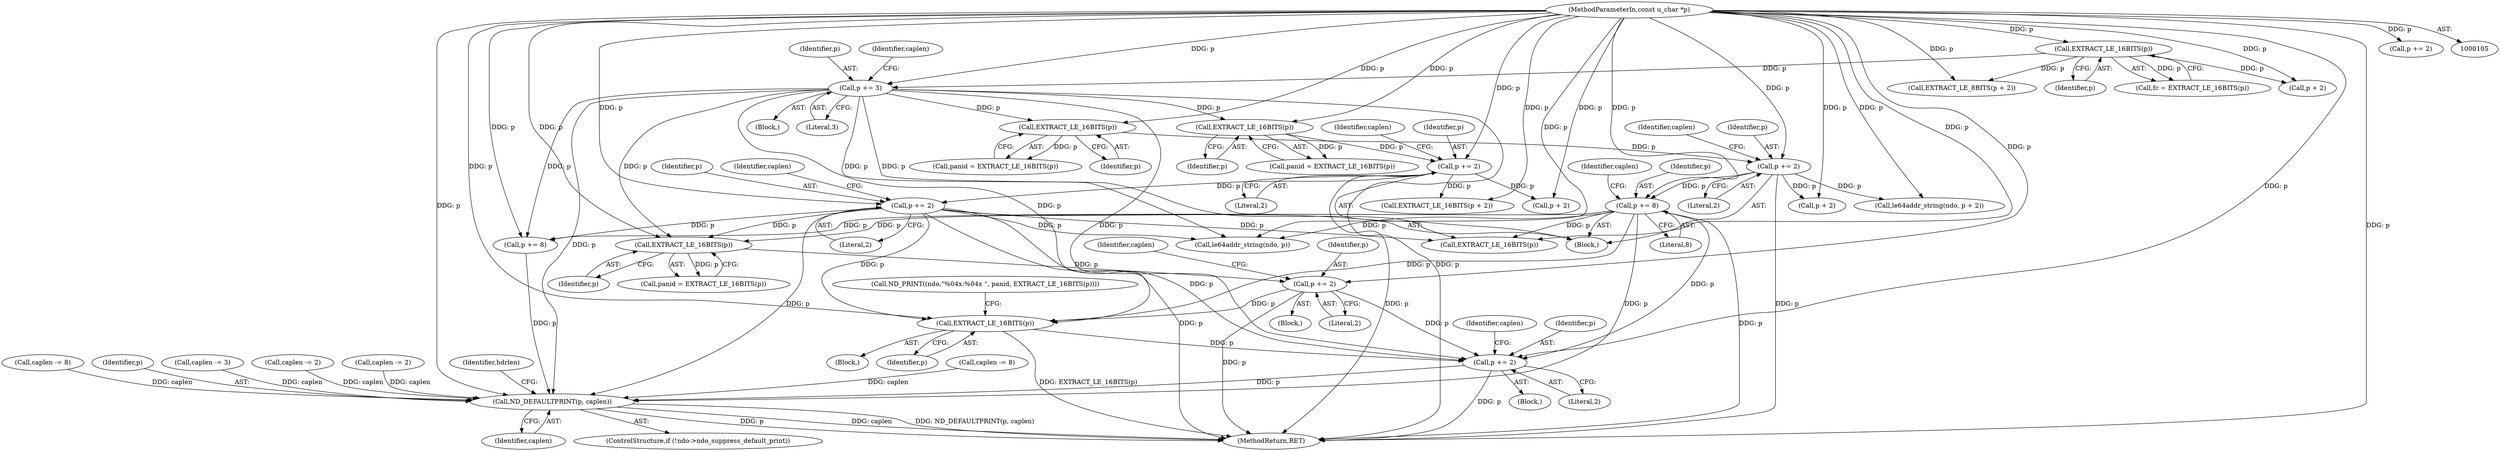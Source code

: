 digraph "0_tcpdump_a7e5f58f402e6919ec444a57946bade7dfd6b184@pointer" {
"1000417" [label="(Call,EXTRACT_LE_16BITS(p))"];
"1000259" [label="(Call,p += 2)"];
"1000224" [label="(Call,p += 2)"];
"1000222" [label="(Call,EXTRACT_LE_16BITS(p))"];
"1000147" [label="(Call,p += 3)"];
"1000108" [label="(MethodParameterIn,const u_char *p)"];
"1000139" [label="(Call,EXTRACT_LE_16BITS(p))"];
"1000386" [label="(Call,p += 2)"];
"1000384" [label="(Call,EXTRACT_LE_16BITS(p))"];
"1000321" [label="(Call,p += 8)"];
"1000285" [label="(Call,p += 2)"];
"1000283" [label="(Call,EXTRACT_LE_16BITS(p))"];
"1000419" [label="(Call,p += 2)"];
"1000500" [label="(Call,ND_DEFAULTPRINT(p, caplen))"];
"1000423" [label="(Identifier,caplen)"];
"1000324" [label="(Call,caplen -= 8)"];
"1000224" [label="(Call,p += 2)"];
"1000382" [label="(Call,panid = EXTRACT_LE_16BITS(p))"];
"1000263" [label="(Identifier,caplen)"];
"1000501" [label="(Identifier,p)"];
"1000150" [label="(Call,caplen -= 3)"];
"1000370" [label="(Block,)"];
"1000261" [label="(Literal,2)"];
"1000422" [label="(Call,caplen -= 2)"];
"1000225" [label="(Identifier,p)"];
"1000384" [label="(Call,EXTRACT_LE_16BITS(p))"];
"1000386" [label="(Call,p += 2)"];
"1000175" [label="(Block,)"];
"1000482" [label="(Call,le64addr_string(ndo, p))"];
"1000415" [label="(Block,)"];
"1000108" [label="(MethodParameterIn,const u_char *p)"];
"1000500" [label="(Call,ND_DEFAULTPRINT(p, caplen))"];
"1000286" [label="(Identifier,p)"];
"1000148" [label="(Identifier,p)"];
"1000256" [label="(Call,p + 2)"];
"1000109" [label="(Block,)"];
"1000143" [label="(Call,EXTRACT_LE_8BITS(p + 2))"];
"1000140" [label="(Identifier,p)"];
"1000418" [label="(Identifier,p)"];
"1000281" [label="(Call,panid = EXTRACT_LE_16BITS(p))"];
"1000283" [label="(Call,EXTRACT_LE_16BITS(p))"];
"1000502" [label="(Identifier,caplen)"];
"1000322" [label="(Identifier,p)"];
"1000262" [label="(Call,caplen -= 2)"];
"1000318" [label="(Call,p + 2)"];
"1000390" [label="(Identifier,caplen)"];
"1000504" [label="(Identifier,hdrlen)"];
"1000417" [label="(Call,EXTRACT_LE_16BITS(p))"];
"1000149" [label="(Literal,3)"];
"1000410" [label="(Call,ND_PRINT((ndo,\"%04x:%04x \", panid, EXTRACT_LE_16BITS(p))))"];
"1000419" [label="(Call,p += 2)"];
"1000451" [label="(Call,p += 2)"];
"1000323" [label="(Literal,8)"];
"1000260" [label="(Identifier,p)"];
"1000289" [label="(Identifier,caplen)"];
"1000385" [label="(Identifier,p)"];
"1000222" [label="(Call,EXTRACT_LE_16BITS(p))"];
"1000284" [label="(Identifier,p)"];
"1000485" [label="(Call,p += 8)"];
"1000220" [label="(Call,panid = EXTRACT_LE_16BITS(p))"];
"1000147" [label="(Call,p += 3)"];
"1000151" [label="(Identifier,caplen)"];
"1000325" [label="(Identifier,caplen)"];
"1000259" [label="(Call,p += 2)"];
"1000287" [label="(Literal,2)"];
"1000223" [label="(Identifier,p)"];
"1000285" [label="(Call,p += 2)"];
"1000321" [label="(Call,p += 8)"];
"1000316" [label="(Call,le64addr_string(ndo, p + 2))"];
"1000505" [label="(MethodReturn,RET)"];
"1000139" [label="(Call,EXTRACT_LE_16BITS(p))"];
"1000137" [label="(Call,fc = EXTRACT_LE_16BITS(p))"];
"1000420" [label="(Identifier,p)"];
"1000495" [label="(ControlStructure,if (!ndo->ndo_suppress_default_print))"];
"1000228" [label="(Identifier,caplen)"];
"1000488" [label="(Call,caplen -= 8)"];
"1000449" [label="(Call,EXTRACT_LE_16BITS(p))"];
"1000226" [label="(Literal,2)"];
"1000144" [label="(Call,p + 2)"];
"1000387" [label="(Identifier,p)"];
"1000421" [label="(Literal,2)"];
"1000342" [label="(Block,)"];
"1000388" [label="(Literal,2)"];
"1000255" [label="(Call,EXTRACT_LE_16BITS(p + 2))"];
"1000417" -> "1000415"  [label="AST: "];
"1000417" -> "1000418"  [label="CFG: "];
"1000418" -> "1000417"  [label="AST: "];
"1000410" -> "1000417"  [label="CFG: "];
"1000417" -> "1000505"  [label="DDG: EXTRACT_LE_16BITS(p)"];
"1000259" -> "1000417"  [label="DDG: p"];
"1000147" -> "1000417"  [label="DDG: p"];
"1000386" -> "1000417"  [label="DDG: p"];
"1000321" -> "1000417"  [label="DDG: p"];
"1000108" -> "1000417"  [label="DDG: p"];
"1000417" -> "1000419"  [label="DDG: p"];
"1000259" -> "1000175"  [label="AST: "];
"1000259" -> "1000261"  [label="CFG: "];
"1000260" -> "1000259"  [label="AST: "];
"1000261" -> "1000259"  [label="AST: "];
"1000263" -> "1000259"  [label="CFG: "];
"1000259" -> "1000505"  [label="DDG: p"];
"1000224" -> "1000259"  [label="DDG: p"];
"1000108" -> "1000259"  [label="DDG: p"];
"1000259" -> "1000384"  [label="DDG: p"];
"1000259" -> "1000419"  [label="DDG: p"];
"1000259" -> "1000449"  [label="DDG: p"];
"1000259" -> "1000482"  [label="DDG: p"];
"1000259" -> "1000485"  [label="DDG: p"];
"1000259" -> "1000500"  [label="DDG: p"];
"1000224" -> "1000175"  [label="AST: "];
"1000224" -> "1000226"  [label="CFG: "];
"1000225" -> "1000224"  [label="AST: "];
"1000226" -> "1000224"  [label="AST: "];
"1000228" -> "1000224"  [label="CFG: "];
"1000224" -> "1000505"  [label="DDG: p"];
"1000222" -> "1000224"  [label="DDG: p"];
"1000108" -> "1000224"  [label="DDG: p"];
"1000224" -> "1000255"  [label="DDG: p"];
"1000224" -> "1000256"  [label="DDG: p"];
"1000222" -> "1000220"  [label="AST: "];
"1000222" -> "1000223"  [label="CFG: "];
"1000223" -> "1000222"  [label="AST: "];
"1000220" -> "1000222"  [label="CFG: "];
"1000222" -> "1000220"  [label="DDG: p"];
"1000147" -> "1000222"  [label="DDG: p"];
"1000108" -> "1000222"  [label="DDG: p"];
"1000147" -> "1000109"  [label="AST: "];
"1000147" -> "1000149"  [label="CFG: "];
"1000148" -> "1000147"  [label="AST: "];
"1000149" -> "1000147"  [label="AST: "];
"1000151" -> "1000147"  [label="CFG: "];
"1000147" -> "1000505"  [label="DDG: p"];
"1000108" -> "1000147"  [label="DDG: p"];
"1000139" -> "1000147"  [label="DDG: p"];
"1000147" -> "1000283"  [label="DDG: p"];
"1000147" -> "1000384"  [label="DDG: p"];
"1000147" -> "1000419"  [label="DDG: p"];
"1000147" -> "1000449"  [label="DDG: p"];
"1000147" -> "1000482"  [label="DDG: p"];
"1000147" -> "1000485"  [label="DDG: p"];
"1000147" -> "1000500"  [label="DDG: p"];
"1000108" -> "1000105"  [label="AST: "];
"1000108" -> "1000505"  [label="DDG: p"];
"1000108" -> "1000139"  [label="DDG: p"];
"1000108" -> "1000143"  [label="DDG: p"];
"1000108" -> "1000144"  [label="DDG: p"];
"1000108" -> "1000255"  [label="DDG: p"];
"1000108" -> "1000256"  [label="DDG: p"];
"1000108" -> "1000283"  [label="DDG: p"];
"1000108" -> "1000285"  [label="DDG: p"];
"1000108" -> "1000316"  [label="DDG: p"];
"1000108" -> "1000318"  [label="DDG: p"];
"1000108" -> "1000321"  [label="DDG: p"];
"1000108" -> "1000384"  [label="DDG: p"];
"1000108" -> "1000386"  [label="DDG: p"];
"1000108" -> "1000419"  [label="DDG: p"];
"1000108" -> "1000449"  [label="DDG: p"];
"1000108" -> "1000451"  [label="DDG: p"];
"1000108" -> "1000482"  [label="DDG: p"];
"1000108" -> "1000485"  [label="DDG: p"];
"1000108" -> "1000500"  [label="DDG: p"];
"1000139" -> "1000137"  [label="AST: "];
"1000139" -> "1000140"  [label="CFG: "];
"1000140" -> "1000139"  [label="AST: "];
"1000137" -> "1000139"  [label="CFG: "];
"1000139" -> "1000137"  [label="DDG: p"];
"1000139" -> "1000143"  [label="DDG: p"];
"1000139" -> "1000144"  [label="DDG: p"];
"1000386" -> "1000370"  [label="AST: "];
"1000386" -> "1000388"  [label="CFG: "];
"1000387" -> "1000386"  [label="AST: "];
"1000388" -> "1000386"  [label="AST: "];
"1000390" -> "1000386"  [label="CFG: "];
"1000386" -> "1000505"  [label="DDG: p"];
"1000384" -> "1000386"  [label="DDG: p"];
"1000386" -> "1000419"  [label="DDG: p"];
"1000384" -> "1000382"  [label="AST: "];
"1000384" -> "1000385"  [label="CFG: "];
"1000385" -> "1000384"  [label="AST: "];
"1000382" -> "1000384"  [label="CFG: "];
"1000384" -> "1000382"  [label="DDG: p"];
"1000321" -> "1000384"  [label="DDG: p"];
"1000321" -> "1000175"  [label="AST: "];
"1000321" -> "1000323"  [label="CFG: "];
"1000322" -> "1000321"  [label="AST: "];
"1000323" -> "1000321"  [label="AST: "];
"1000325" -> "1000321"  [label="CFG: "];
"1000321" -> "1000505"  [label="DDG: p"];
"1000285" -> "1000321"  [label="DDG: p"];
"1000321" -> "1000419"  [label="DDG: p"];
"1000321" -> "1000449"  [label="DDG: p"];
"1000321" -> "1000482"  [label="DDG: p"];
"1000321" -> "1000485"  [label="DDG: p"];
"1000321" -> "1000500"  [label="DDG: p"];
"1000285" -> "1000175"  [label="AST: "];
"1000285" -> "1000287"  [label="CFG: "];
"1000286" -> "1000285"  [label="AST: "];
"1000287" -> "1000285"  [label="AST: "];
"1000289" -> "1000285"  [label="CFG: "];
"1000285" -> "1000505"  [label="DDG: p"];
"1000283" -> "1000285"  [label="DDG: p"];
"1000285" -> "1000316"  [label="DDG: p"];
"1000285" -> "1000318"  [label="DDG: p"];
"1000283" -> "1000281"  [label="AST: "];
"1000283" -> "1000284"  [label="CFG: "];
"1000284" -> "1000283"  [label="AST: "];
"1000281" -> "1000283"  [label="CFG: "];
"1000283" -> "1000281"  [label="DDG: p"];
"1000419" -> "1000342"  [label="AST: "];
"1000419" -> "1000421"  [label="CFG: "];
"1000420" -> "1000419"  [label="AST: "];
"1000421" -> "1000419"  [label="AST: "];
"1000423" -> "1000419"  [label="CFG: "];
"1000419" -> "1000505"  [label="DDG: p"];
"1000419" -> "1000500"  [label="DDG: p"];
"1000500" -> "1000495"  [label="AST: "];
"1000500" -> "1000502"  [label="CFG: "];
"1000501" -> "1000500"  [label="AST: "];
"1000502" -> "1000500"  [label="AST: "];
"1000504" -> "1000500"  [label="CFG: "];
"1000500" -> "1000505"  [label="DDG: caplen"];
"1000500" -> "1000505"  [label="DDG: ND_DEFAULTPRINT(p, caplen)"];
"1000500" -> "1000505"  [label="DDG: p"];
"1000485" -> "1000500"  [label="DDG: p"];
"1000422" -> "1000500"  [label="DDG: caplen"];
"1000262" -> "1000500"  [label="DDG: caplen"];
"1000324" -> "1000500"  [label="DDG: caplen"];
"1000488" -> "1000500"  [label="DDG: caplen"];
"1000150" -> "1000500"  [label="DDG: caplen"];
}
